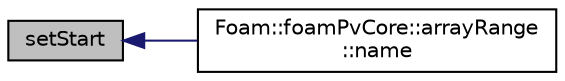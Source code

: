 digraph "setStart"
{
  bgcolor="transparent";
  edge [fontname="Helvetica",fontsize="10",labelfontname="Helvetica",labelfontsize="10"];
  node [fontname="Helvetica",fontsize="10",shape=record];
  rankdir="LR";
  Node1 [label="setStart",height=0.2,width=0.4,color="black", fillcolor="grey75", style="filled" fontcolor="black"];
  Node1 -> Node2 [dir="back",color="midnightblue",fontsize="10",style="solid",fontname="Helvetica"];
  Node2 [label="Foam::foamPvCore::arrayRange\l::name",height=0.2,width=0.4,color="black",URL="$classFoam_1_1foamPvCore_1_1arrayRange.html#a862958aa3c2b9bf36903f1f0f2e81c54",tooltip="Return the name. "];
}
